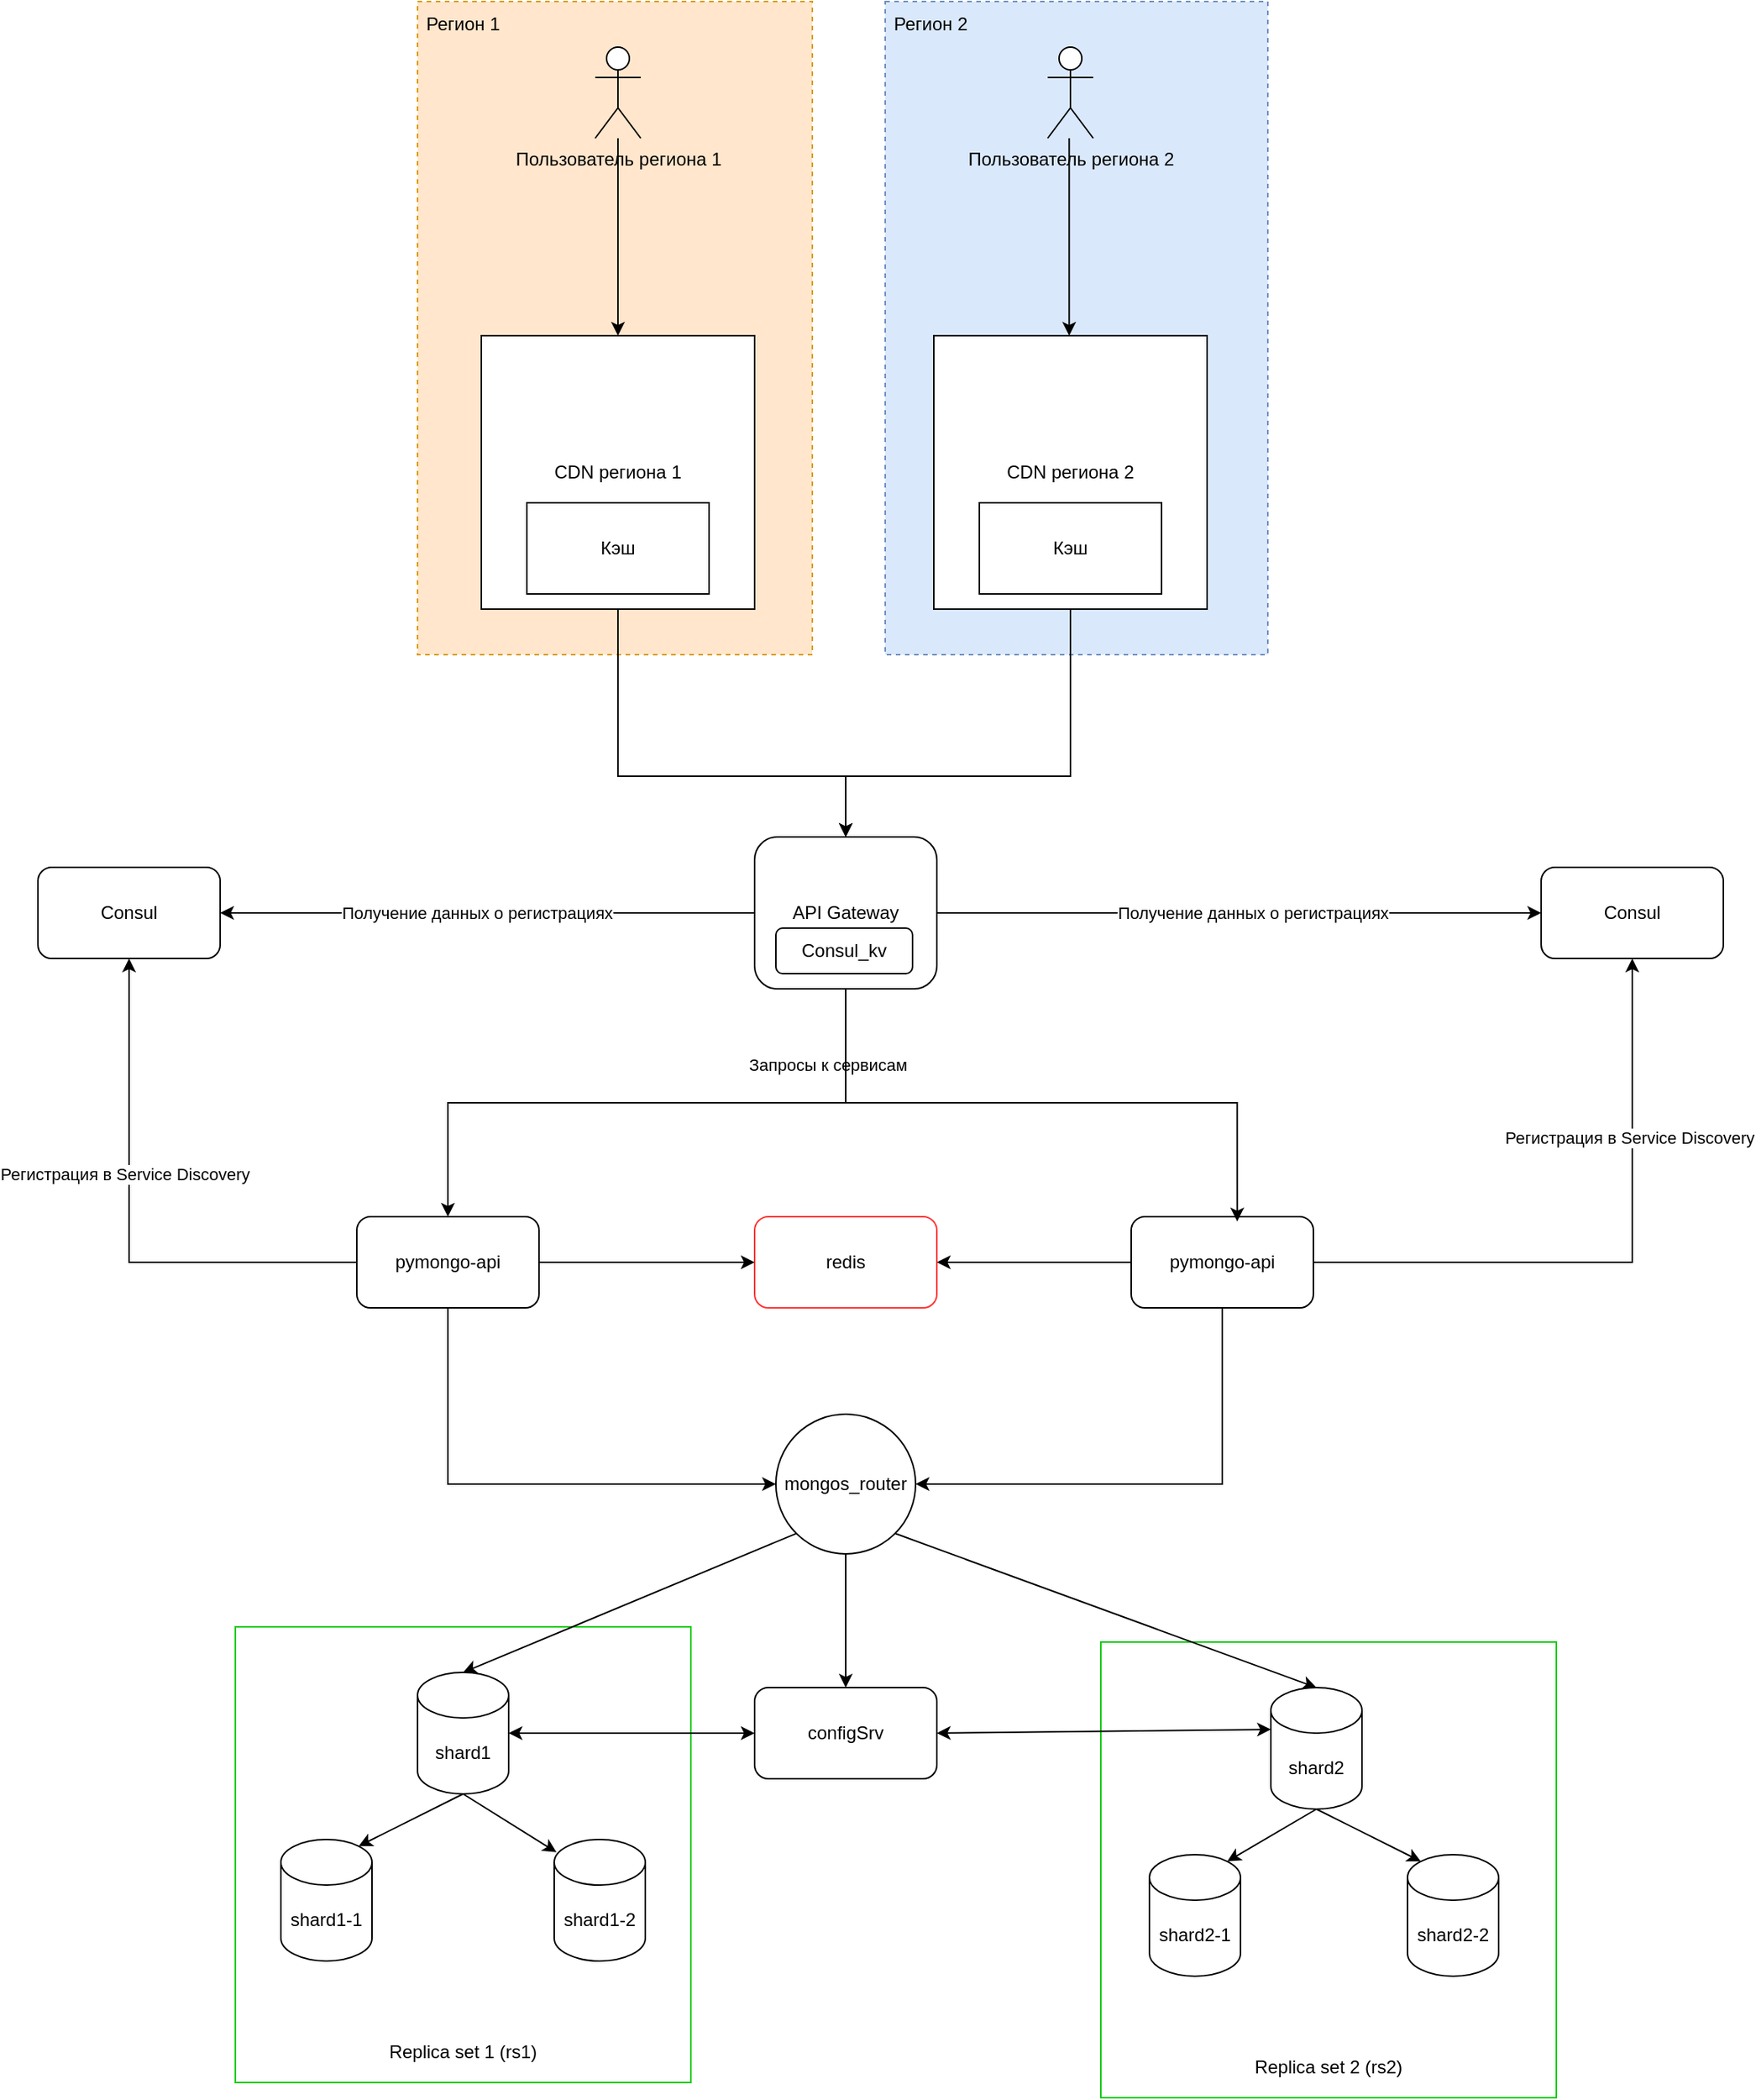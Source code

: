 <mxfile version="24.7.7">
  <diagram name="Page-1" id="-H_mtQnk-PTXWXPvYvuk">
    <mxGraphModel dx="1363" dy="924" grid="1" gridSize="10" guides="1" tooltips="1" connect="1" arrows="1" fold="1" page="1" pageScale="1" pageWidth="2336" pageHeight="1654" math="0" shadow="0">
      <root>
        <mxCell id="0" />
        <mxCell id="1" parent="0" />
        <mxCell id="pUPJqm5NwK3r99hO5Wws-54" value="" style="rounded=0;whiteSpace=wrap;html=1;dashed=1;fillColor=#dae8fc;strokeColor=#6c8ebf;" vertex="1" parent="1">
          <mxGeometry x="1168" y="130" width="252" height="430" as="geometry" />
        </mxCell>
        <mxCell id="pUPJqm5NwK3r99hO5Wws-53" value="" style="rounded=0;whiteSpace=wrap;html=1;dashed=1;fillColor=#ffe6cc;strokeColor=#d79b00;" vertex="1" parent="1">
          <mxGeometry x="860" y="130" width="260" height="430" as="geometry" />
        </mxCell>
        <mxCell id="pUPJqm5NwK3r99hO5Wws-48" value="" style="endArrow=classic;html=1;rounded=0;" edge="1" parent="1" source="pUPJqm5NwK3r99hO5Wws-47" target="pUPJqm5NwK3r99hO5Wws-38">
          <mxGeometry width="50" height="50" relative="1" as="geometry">
            <mxPoint x="990" y="260" as="sourcePoint" />
            <mxPoint x="1170" y="430" as="targetPoint" />
          </mxGeometry>
        </mxCell>
        <mxCell id="pUPJqm5NwK3r99hO5Wws-51" value="" style="endArrow=classic;html=1;rounded=0;" edge="1" parent="1">
          <mxGeometry width="50" height="50" relative="1" as="geometry">
            <mxPoint x="1289.17" y="220" as="sourcePoint" />
            <mxPoint x="1289.17" y="350" as="targetPoint" />
          </mxGeometry>
        </mxCell>
        <mxCell id="pUPJqm5NwK3r99hO5Wws-38" value="CDN региона 1" style="whiteSpace=wrap;html=1;aspect=fixed;" vertex="1" parent="1">
          <mxGeometry x="902" y="350" width="180" height="180" as="geometry" />
        </mxCell>
        <mxCell id="9OBVmy8AI-aRf1RshNsI-50" value="&lt;div&gt;&lt;br&gt;&lt;/div&gt;&lt;div&gt;&lt;br&gt;&lt;/div&gt;&lt;div&gt;&lt;br&gt;&lt;/div&gt;&lt;div&gt;&lt;br&gt;&lt;/div&gt;&lt;div&gt;&lt;br&gt;&lt;/div&gt;&lt;div&gt;&lt;br&gt;&lt;/div&gt;&lt;div&gt;&lt;br&gt;&lt;/div&gt;&lt;div&gt;&lt;br&gt;&lt;/div&gt;&lt;div&gt;&lt;br&gt;&lt;/div&gt;&lt;div&gt;&lt;br&gt;&lt;/div&gt;&lt;div&gt;&lt;br&gt;&lt;/div&gt;&lt;div&gt;&lt;br&gt;&lt;/div&gt;&lt;div&gt;&lt;br&gt;&lt;/div&gt;&lt;div&gt;&lt;br&gt;&lt;/div&gt;&lt;div&gt;&lt;br&gt;&lt;/div&gt;&lt;div&gt;&lt;br&gt;&lt;/div&gt;&lt;div&gt;&lt;br&gt;&lt;/div&gt;&lt;div&gt;&lt;br&gt;&lt;/div&gt;&lt;div&gt;Replica set 2 (rs2)&lt;/div&gt;" style="whiteSpace=wrap;html=1;aspect=fixed;strokeColor=#00CC00;" parent="1" vertex="1">
          <mxGeometry x="1310" y="1210" width="300" height="300" as="geometry" />
        </mxCell>
        <mxCell id="9OBVmy8AI-aRf1RshNsI-49" value="&lt;div&gt;&lt;br&gt;&lt;/div&gt;&lt;div&gt;&lt;br&gt;&lt;/div&gt;&lt;div&gt;&lt;br&gt;&lt;/div&gt;&lt;div&gt;&lt;br&gt;&lt;/div&gt;&lt;div&gt;&lt;br&gt;&lt;/div&gt;&lt;div&gt;&lt;br&gt;&lt;/div&gt;&lt;div&gt;&lt;br&gt;&lt;/div&gt;&lt;div&gt;&lt;br&gt;&lt;/div&gt;&lt;div&gt;&lt;br&gt;&lt;/div&gt;&lt;div&gt;&lt;br&gt;&lt;/div&gt;&lt;div&gt;&lt;br&gt;&lt;/div&gt;&lt;div&gt;&lt;br&gt;&lt;/div&gt;&lt;div&gt;&lt;br&gt;&lt;/div&gt;&lt;div&gt;&lt;br&gt;&lt;/div&gt;&lt;div&gt;&lt;br&gt;&lt;/div&gt;&lt;div&gt;&lt;br&gt;&lt;/div&gt;&lt;div&gt;&lt;br&gt;&lt;/div&gt;&lt;div&gt;&lt;br&gt;&lt;/div&gt;&lt;div&gt;Replica set 1 (rs1)&lt;/div&gt;" style="whiteSpace=wrap;html=1;aspect=fixed;strokeColor=#00CC00;" parent="1" vertex="1">
          <mxGeometry x="740" y="1200" width="300" height="300" as="geometry" />
        </mxCell>
        <mxCell id="zA23MoTUsTF4_91t8viU-2" value="shard1" style="shape=cylinder3;whiteSpace=wrap;html=1;boundedLbl=1;backgroundOutline=1;size=15;" parent="1" vertex="1">
          <mxGeometry x="860" y="1230" width="60" height="80" as="geometry" />
        </mxCell>
        <mxCell id="zA23MoTUsTF4_91t8viU-3" value="pymongo-api" style="rounded=1;whiteSpace=wrap;html=1;" parent="1" vertex="1">
          <mxGeometry x="820" y="930" width="120" height="60" as="geometry" />
        </mxCell>
        <mxCell id="9OBVmy8AI-aRf1RshNsI-1" value="configSrv" style="rounded=1;whiteSpace=wrap;html=1;" parent="1" vertex="1">
          <mxGeometry x="1082" y="1240" width="120" height="60" as="geometry" />
        </mxCell>
        <mxCell id="9OBVmy8AI-aRf1RshNsI-2" value="mongos_router" style="ellipse;whiteSpace=wrap;html=1;aspect=fixed;" parent="1" vertex="1">
          <mxGeometry x="1096" y="1060" width="92" height="92" as="geometry" />
        </mxCell>
        <mxCell id="9OBVmy8AI-aRf1RshNsI-3" value="shard2" style="shape=cylinder3;whiteSpace=wrap;html=1;boundedLbl=1;backgroundOutline=1;size=15;" parent="1" vertex="1">
          <mxGeometry x="1422" y="1240" width="60" height="80" as="geometry" />
        </mxCell>
        <mxCell id="9OBVmy8AI-aRf1RshNsI-36" value="shard1-1" style="shape=cylinder3;whiteSpace=wrap;html=1;boundedLbl=1;backgroundOutline=1;size=15;" parent="1" vertex="1">
          <mxGeometry x="770" y="1340" width="60" height="80" as="geometry" />
        </mxCell>
        <mxCell id="9OBVmy8AI-aRf1RshNsI-37" value="shard1-2" style="shape=cylinder3;whiteSpace=wrap;html=1;boundedLbl=1;backgroundOutline=1;size=15;" parent="1" vertex="1">
          <mxGeometry x="950" y="1340" width="60" height="80" as="geometry" />
        </mxCell>
        <mxCell id="9OBVmy8AI-aRf1RshNsI-38" value="shard2-1" style="shape=cylinder3;whiteSpace=wrap;html=1;boundedLbl=1;backgroundOutline=1;size=15;" parent="1" vertex="1">
          <mxGeometry x="1342" y="1350" width="60" height="80" as="geometry" />
        </mxCell>
        <mxCell id="9OBVmy8AI-aRf1RshNsI-39" value="shard2-2" style="shape=cylinder3;whiteSpace=wrap;html=1;boundedLbl=1;backgroundOutline=1;size=15;" parent="1" vertex="1">
          <mxGeometry x="1512" y="1350" width="60" height="80" as="geometry" />
        </mxCell>
        <mxCell id="9OBVmy8AI-aRf1RshNsI-40" value="" style="endArrow=classic;html=1;rounded=0;exitX=0.5;exitY=1;exitDx=0;exitDy=0;exitPerimeter=0;entryX=0.855;entryY=0;entryDx=0;entryDy=4.35;entryPerimeter=0;" parent="1" source="zA23MoTUsTF4_91t8viU-2" target="9OBVmy8AI-aRf1RshNsI-36" edge="1">
          <mxGeometry width="50" height="50" relative="1" as="geometry">
            <mxPoint x="970" y="1340" as="sourcePoint" />
            <mxPoint x="1020" y="1290" as="targetPoint" />
          </mxGeometry>
        </mxCell>
        <mxCell id="9OBVmy8AI-aRf1RshNsI-41" value="" style="endArrow=classic;html=1;rounded=0;entryX=0.025;entryY=0.105;entryDx=0;entryDy=0;entryPerimeter=0;" parent="1" target="9OBVmy8AI-aRf1RshNsI-37" edge="1">
          <mxGeometry width="50" height="50" relative="1" as="geometry">
            <mxPoint x="890" y="1310" as="sourcePoint" />
            <mxPoint x="1020" y="1290" as="targetPoint" />
          </mxGeometry>
        </mxCell>
        <mxCell id="9OBVmy8AI-aRf1RshNsI-42" value="" style="endArrow=classic;html=1;rounded=0;entryX=0.855;entryY=0;entryDx=0;entryDy=4.35;entryPerimeter=0;" parent="1" target="9OBVmy8AI-aRf1RshNsI-38" edge="1">
          <mxGeometry width="50" height="50" relative="1" as="geometry">
            <mxPoint x="1452" y="1320" as="sourcePoint" />
            <mxPoint x="1352" y="1290" as="targetPoint" />
          </mxGeometry>
        </mxCell>
        <mxCell id="9OBVmy8AI-aRf1RshNsI-43" value="" style="endArrow=classic;html=1;rounded=0;exitX=0.5;exitY=1;exitDx=0;exitDy=0;exitPerimeter=0;entryX=0.145;entryY=0;entryDx=0;entryDy=4.35;entryPerimeter=0;" parent="1" source="9OBVmy8AI-aRf1RshNsI-3" target="9OBVmy8AI-aRf1RshNsI-39" edge="1">
          <mxGeometry width="50" height="50" relative="1" as="geometry">
            <mxPoint x="1302" y="1340" as="sourcePoint" />
            <mxPoint x="1352" y="1290" as="targetPoint" />
          </mxGeometry>
        </mxCell>
        <mxCell id="9OBVmy8AI-aRf1RshNsI-44" value="redis" style="rounded=1;whiteSpace=wrap;html=1;strokeColor=#FF3333;" parent="1" vertex="1">
          <mxGeometry x="1082" y="930" width="120" height="60" as="geometry" />
        </mxCell>
        <mxCell id="pUPJqm5NwK3r99hO5Wws-1" value="API Gateway" style="rounded=1;whiteSpace=wrap;html=1;" vertex="1" parent="1">
          <mxGeometry x="1082" y="680" width="120" height="100" as="geometry" />
        </mxCell>
        <mxCell id="pUPJqm5NwK3r99hO5Wws-2" value="Consul_kv" style="rounded=1;whiteSpace=wrap;html=1;" vertex="1" parent="1">
          <mxGeometry x="1096" y="740" width="90" height="30" as="geometry" />
        </mxCell>
        <mxCell id="pUPJqm5NwK3r99hO5Wws-3" value="pymongo-api" style="rounded=1;whiteSpace=wrap;html=1;" vertex="1" parent="1">
          <mxGeometry x="1330" y="930" width="120" height="60" as="geometry" />
        </mxCell>
        <mxCell id="pUPJqm5NwK3r99hO5Wws-8" value="" style="endArrow=classic;html=1;rounded=0;exitX=1;exitY=0.5;exitDx=0;exitDy=0;entryX=0;entryY=0.5;entryDx=0;entryDy=0;" edge="1" parent="1" source="zA23MoTUsTF4_91t8viU-3" target="9OBVmy8AI-aRf1RshNsI-44">
          <mxGeometry width="50" height="50" relative="1" as="geometry">
            <mxPoint x="1040" y="1240" as="sourcePoint" />
            <mxPoint x="1090" y="1190" as="targetPoint" />
          </mxGeometry>
        </mxCell>
        <mxCell id="pUPJqm5NwK3r99hO5Wws-9" value="" style="endArrow=classic;html=1;rounded=0;exitX=0;exitY=0.5;exitDx=0;exitDy=0;entryX=1;entryY=0.5;entryDx=0;entryDy=0;" edge="1" parent="1" source="pUPJqm5NwK3r99hO5Wws-3" target="9OBVmy8AI-aRf1RshNsI-44">
          <mxGeometry width="50" height="50" relative="1" as="geometry">
            <mxPoint x="1040" y="1240" as="sourcePoint" />
            <mxPoint x="1090" y="1190" as="targetPoint" />
          </mxGeometry>
        </mxCell>
        <mxCell id="pUPJqm5NwK3r99hO5Wws-10" value="" style="endArrow=classic;html=1;rounded=0;exitX=0.5;exitY=1;exitDx=0;exitDy=0;entryX=0;entryY=0.5;entryDx=0;entryDy=0;" edge="1" parent="1" source="zA23MoTUsTF4_91t8viU-3">
          <mxGeometry width="50" height="50" relative="1" as="geometry">
            <mxPoint x="1040" y="1240" as="sourcePoint" />
            <mxPoint x="1096.0" y="1106" as="targetPoint" />
            <Array as="points">
              <mxPoint x="880" y="1106" />
            </Array>
          </mxGeometry>
        </mxCell>
        <mxCell id="pUPJqm5NwK3r99hO5Wws-11" value="" style="endArrow=classic;html=1;rounded=0;exitX=0.5;exitY=1;exitDx=0;exitDy=0;entryX=1;entryY=0.5;entryDx=0;entryDy=0;" edge="1" parent="1" source="pUPJqm5NwK3r99hO5Wws-3">
          <mxGeometry width="50" height="50" relative="1" as="geometry">
            <mxPoint x="1040" y="1240" as="sourcePoint" />
            <mxPoint x="1188.0" y="1106" as="targetPoint" />
            <Array as="points">
              <mxPoint x="1390" y="1106" />
            </Array>
          </mxGeometry>
        </mxCell>
        <mxCell id="pUPJqm5NwK3r99hO5Wws-16" value="" style="endArrow=classic;html=1;rounded=0;exitX=1;exitY=1;exitDx=0;exitDy=0;entryX=0.5;entryY=0;entryDx=0;entryDy=0;entryPerimeter=0;" edge="1" parent="1" source="9OBVmy8AI-aRf1RshNsI-2" target="9OBVmy8AI-aRf1RshNsI-3">
          <mxGeometry width="50" height="50" relative="1" as="geometry">
            <mxPoint x="1220" y="1130" as="sourcePoint" />
            <mxPoint x="1270" y="1080" as="targetPoint" />
          </mxGeometry>
        </mxCell>
        <mxCell id="pUPJqm5NwK3r99hO5Wws-17" value="" style="endArrow=classic;html=1;rounded=0;exitX=0;exitY=1;exitDx=0;exitDy=0;entryX=0.5;entryY=0;entryDx=0;entryDy=0;entryPerimeter=0;" edge="1" parent="1" source="9OBVmy8AI-aRf1RshNsI-2" target="zA23MoTUsTF4_91t8viU-2">
          <mxGeometry width="50" height="50" relative="1" as="geometry">
            <mxPoint x="1220" y="1130" as="sourcePoint" />
            <mxPoint x="1270" y="1080" as="targetPoint" />
          </mxGeometry>
        </mxCell>
        <mxCell id="pUPJqm5NwK3r99hO5Wws-18" value="" style="endArrow=classic;html=1;rounded=0;exitX=0.5;exitY=1;exitDx=0;exitDy=0;entryX=0.5;entryY=0;entryDx=0;entryDy=0;" edge="1" parent="1" source="9OBVmy8AI-aRf1RshNsI-2" target="9OBVmy8AI-aRf1RshNsI-1">
          <mxGeometry width="50" height="50" relative="1" as="geometry">
            <mxPoint x="1150" y="1010" as="sourcePoint" />
            <mxPoint x="1200" y="960" as="targetPoint" />
          </mxGeometry>
        </mxCell>
        <mxCell id="pUPJqm5NwK3r99hO5Wws-19" value="" style="endArrow=classic;startArrow=classic;html=1;rounded=0;exitX=1;exitY=0.5;exitDx=0;exitDy=0;exitPerimeter=0;entryX=0;entryY=0.5;entryDx=0;entryDy=0;" edge="1" parent="1" source="zA23MoTUsTF4_91t8viU-2" target="9OBVmy8AI-aRf1RshNsI-1">
          <mxGeometry width="50" height="50" relative="1" as="geometry">
            <mxPoint x="1150" y="1010" as="sourcePoint" />
            <mxPoint x="1200" y="960" as="targetPoint" />
          </mxGeometry>
        </mxCell>
        <mxCell id="pUPJqm5NwK3r99hO5Wws-20" value="" style="endArrow=classic;startArrow=classic;html=1;rounded=0;exitX=1;exitY=0.5;exitDx=0;exitDy=0;entryX=0;entryY=0;entryDx=0;entryDy=27.5;entryPerimeter=0;" edge="1" parent="1" source="9OBVmy8AI-aRf1RshNsI-1" target="9OBVmy8AI-aRf1RshNsI-3">
          <mxGeometry width="50" height="50" relative="1" as="geometry">
            <mxPoint x="1240" y="1190" as="sourcePoint" />
            <mxPoint x="1290" y="1140" as="targetPoint" />
          </mxGeometry>
        </mxCell>
        <mxCell id="pUPJqm5NwK3r99hO5Wws-22" value="" style="endArrow=classic;html=1;rounded=0;exitX=0;exitY=0.5;exitDx=0;exitDy=0;entryX=0.5;entryY=1;entryDx=0;entryDy=0;" edge="1" parent="1" source="zA23MoTUsTF4_91t8viU-3" target="pUPJqm5NwK3r99hO5Wws-31">
          <mxGeometry width="50" height="50" relative="1" as="geometry">
            <mxPoint x="1150" y="870" as="sourcePoint" />
            <mxPoint x="1200" y="820" as="targetPoint" />
            <Array as="points">
              <mxPoint x="670" y="960" />
            </Array>
          </mxGeometry>
        </mxCell>
        <mxCell id="pUPJqm5NwK3r99hO5Wws-23" value="Регистрация в Service Discovery" style="edgeLabel;html=1;align=center;verticalAlign=middle;resizable=0;points=[];" vertex="1" connectable="0" parent="pUPJqm5NwK3r99hO5Wws-22">
          <mxGeometry x="0.191" y="3" relative="1" as="geometry">
            <mxPoint as="offset" />
          </mxGeometry>
        </mxCell>
        <mxCell id="pUPJqm5NwK3r99hO5Wws-25" value="" style="endArrow=classic;html=1;rounded=0;exitX=1;exitY=0.5;exitDx=0;exitDy=0;entryX=0.5;entryY=1;entryDx=0;entryDy=0;" edge="1" parent="1" source="pUPJqm5NwK3r99hO5Wws-3" target="pUPJqm5NwK3r99hO5Wws-32">
          <mxGeometry width="50" height="50" relative="1" as="geometry">
            <mxPoint x="1150" y="870" as="sourcePoint" />
            <mxPoint x="1200" y="820" as="targetPoint" />
            <Array as="points">
              <mxPoint x="1660" y="960" />
            </Array>
          </mxGeometry>
        </mxCell>
        <mxCell id="pUPJqm5NwK3r99hO5Wws-26" value="Регистрация в Service Discovery" style="edgeLabel;html=1;align=center;verticalAlign=middle;resizable=0;points=[];" vertex="1" connectable="0" parent="pUPJqm5NwK3r99hO5Wws-25">
          <mxGeometry x="0.426" y="2" relative="1" as="geometry">
            <mxPoint as="offset" />
          </mxGeometry>
        </mxCell>
        <mxCell id="pUPJqm5NwK3r99hO5Wws-27" value="" style="endArrow=classic;html=1;rounded=0;exitX=0.5;exitY=1;exitDx=0;exitDy=0;edgeStyle=orthogonalEdgeStyle;entryX=0.5;entryY=0;entryDx=0;entryDy=0;" edge="1" parent="1" source="pUPJqm5NwK3r99hO5Wws-1" target="zA23MoTUsTF4_91t8viU-3">
          <mxGeometry width="50" height="50" relative="1" as="geometry">
            <mxPoint x="1150" y="1000" as="sourcePoint" />
            <mxPoint x="1142" y="870" as="targetPoint" />
          </mxGeometry>
        </mxCell>
        <mxCell id="pUPJqm5NwK3r99hO5Wws-30" value="Запросы к сервисам" style="edgeLabel;html=1;align=center;verticalAlign=middle;resizable=0;points=[];" vertex="1" connectable="0" parent="pUPJqm5NwK3r99hO5Wws-27">
          <mxGeometry x="-0.3" y="4" relative="1" as="geometry">
            <mxPoint x="57" y="-29" as="offset" />
          </mxGeometry>
        </mxCell>
        <mxCell id="pUPJqm5NwK3r99hO5Wws-29" value="" style="endArrow=classic;html=1;rounded=0;exitX=0.5;exitY=1;exitDx=0;exitDy=0;edgeStyle=orthogonalEdgeStyle;entryX=0.582;entryY=0.052;entryDx=0;entryDy=0;entryPerimeter=0;" edge="1" parent="1" source="pUPJqm5NwK3r99hO5Wws-1" target="pUPJqm5NwK3r99hO5Wws-3">
          <mxGeometry width="50" height="50" relative="1" as="geometry">
            <mxPoint x="1152" y="790" as="sourcePoint" />
            <mxPoint x="890" y="940" as="targetPoint" />
          </mxGeometry>
        </mxCell>
        <mxCell id="pUPJqm5NwK3r99hO5Wws-31" value="Consul" style="rounded=1;whiteSpace=wrap;html=1;" vertex="1" parent="1">
          <mxGeometry x="610" y="700" width="120" height="60" as="geometry" />
        </mxCell>
        <mxCell id="pUPJqm5NwK3r99hO5Wws-32" value="Consul" style="rounded=1;whiteSpace=wrap;html=1;" vertex="1" parent="1">
          <mxGeometry x="1600" y="700" width="120" height="60" as="geometry" />
        </mxCell>
        <mxCell id="pUPJqm5NwK3r99hO5Wws-33" value="" style="endArrow=classic;html=1;rounded=0;entryX=1;entryY=0.5;entryDx=0;entryDy=0;exitX=0;exitY=0.5;exitDx=0;exitDy=0;" edge="1" parent="1" source="pUPJqm5NwK3r99hO5Wws-1" target="pUPJqm5NwK3r99hO5Wws-31">
          <mxGeometry width="50" height="50" relative="1" as="geometry">
            <mxPoint x="790" y="840" as="sourcePoint" />
            <mxPoint x="950" y="720" as="targetPoint" />
          </mxGeometry>
        </mxCell>
        <mxCell id="pUPJqm5NwK3r99hO5Wws-35" value="Получение данных о регистрациях" style="edgeLabel;html=1;align=center;verticalAlign=middle;resizable=0;points=[];" vertex="1" connectable="0" parent="pUPJqm5NwK3r99hO5Wws-33">
          <mxGeometry x="0.035" y="5" relative="1" as="geometry">
            <mxPoint x="-1" y="-5" as="offset" />
          </mxGeometry>
        </mxCell>
        <mxCell id="pUPJqm5NwK3r99hO5Wws-34" value="" style="endArrow=classic;html=1;rounded=0;entryX=0;entryY=0.5;entryDx=0;entryDy=0;exitX=1;exitY=0.5;exitDx=0;exitDy=0;" edge="1" parent="1" source="pUPJqm5NwK3r99hO5Wws-1" target="pUPJqm5NwK3r99hO5Wws-32">
          <mxGeometry width="50" height="50" relative="1" as="geometry">
            <mxPoint x="1210" y="730" as="sourcePoint" />
            <mxPoint x="1590" y="755" as="targetPoint" />
          </mxGeometry>
        </mxCell>
        <mxCell id="pUPJqm5NwK3r99hO5Wws-36" value="Получение данных о регистрациях" style="edgeLabel;html=1;align=center;verticalAlign=middle;resizable=0;points=[];" vertex="1" connectable="0" parent="1">
          <mxGeometry x="1410.001" y="730" as="geometry" />
        </mxCell>
        <mxCell id="pUPJqm5NwK3r99hO5Wws-39" value="Кэш" style="rounded=0;whiteSpace=wrap;html=1;" vertex="1" parent="1">
          <mxGeometry x="932" y="460" width="120" height="60" as="geometry" />
        </mxCell>
        <mxCell id="pUPJqm5NwK3r99hO5Wws-40" value="CDN региона 2" style="whiteSpace=wrap;html=1;aspect=fixed;" vertex="1" parent="1">
          <mxGeometry x="1200" y="350" width="180" height="180" as="geometry" />
        </mxCell>
        <mxCell id="pUPJqm5NwK3r99hO5Wws-41" value="Кэш" style="rounded=0;whiteSpace=wrap;html=1;" vertex="1" parent="1">
          <mxGeometry x="1230" y="460" width="120" height="60" as="geometry" />
        </mxCell>
        <mxCell id="pUPJqm5NwK3r99hO5Wws-42" value="" style="endArrow=classic;html=1;rounded=0;exitX=0.5;exitY=1;exitDx=0;exitDy=0;entryX=0.5;entryY=0;entryDx=0;entryDy=0;" edge="1" parent="1" source="pUPJqm5NwK3r99hO5Wws-38" target="pUPJqm5NwK3r99hO5Wws-1">
          <mxGeometry width="50" height="50" relative="1" as="geometry">
            <mxPoint x="960" y="490" as="sourcePoint" />
            <mxPoint x="1010" y="440" as="targetPoint" />
            <Array as="points">
              <mxPoint x="992" y="640" />
              <mxPoint x="1142" y="640" />
            </Array>
          </mxGeometry>
        </mxCell>
        <mxCell id="pUPJqm5NwK3r99hO5Wws-43" value="" style="endArrow=classic;html=1;rounded=0;exitX=0.5;exitY=1;exitDx=0;exitDy=0;entryX=0.5;entryY=0;entryDx=0;entryDy=0;" edge="1" parent="1" source="pUPJqm5NwK3r99hO5Wws-40" target="pUPJqm5NwK3r99hO5Wws-1">
          <mxGeometry width="50" height="50" relative="1" as="geometry">
            <mxPoint x="960" y="490" as="sourcePoint" />
            <mxPoint x="1010" y="440" as="targetPoint" />
            <Array as="points">
              <mxPoint x="1290" y="640" />
              <mxPoint x="1142" y="640" />
            </Array>
          </mxGeometry>
        </mxCell>
        <mxCell id="pUPJqm5NwK3r99hO5Wws-46" value="Пользователь региона 2" style="shape=umlActor;verticalLabelPosition=bottom;verticalAlign=top;html=1;outlineConnect=0;" vertex="1" parent="1">
          <mxGeometry x="1275" y="160" width="30" height="60" as="geometry" />
        </mxCell>
        <mxCell id="pUPJqm5NwK3r99hO5Wws-47" value="Пользователь региона 1" style="shape=umlActor;verticalLabelPosition=bottom;verticalAlign=top;html=1;outlineConnect=0;" vertex="1" parent="1">
          <mxGeometry x="977" y="160" width="30" height="60" as="geometry" />
        </mxCell>
        <mxCell id="pUPJqm5NwK3r99hO5Wws-55" value="Регион 1" style="text;html=1;align=center;verticalAlign=middle;whiteSpace=wrap;rounded=0;" vertex="1" parent="1">
          <mxGeometry x="860" y="130" width="60" height="30" as="geometry" />
        </mxCell>
        <mxCell id="pUPJqm5NwK3r99hO5Wws-56" value="Регион 2" style="text;html=1;align=center;verticalAlign=middle;whiteSpace=wrap;rounded=0;" vertex="1" parent="1">
          <mxGeometry x="1168" y="130" width="60" height="30" as="geometry" />
        </mxCell>
      </root>
    </mxGraphModel>
  </diagram>
</mxfile>
